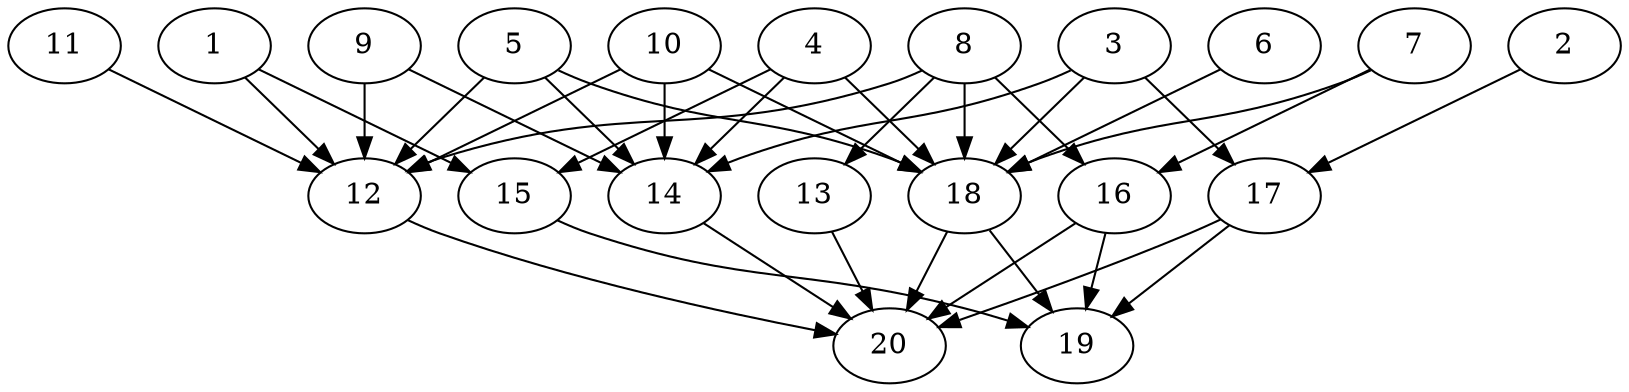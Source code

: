 // DAG automatically generated by daggen at Wed Jul 24 21:20:06 2019
// ./daggen --dot -n 20 --ccr 0.5 --fat 0.8 --regular 0.5 --density 0.8 --mindata 5242880 --maxdata 52428800 
digraph G {
  1 [size="97011712", alpha="0.05", expect_size="48505856"] 
  1 -> 12 [size ="48505856"]
  1 -> 15 [size ="48505856"]
  2 [size="82542592", alpha="0.12", expect_size="41271296"] 
  2 -> 17 [size ="41271296"]
  3 [size="87543808", alpha="0.11", expect_size="43771904"] 
  3 -> 14 [size ="43771904"]
  3 -> 17 [size ="43771904"]
  3 -> 18 [size ="43771904"]
  4 [size="95979520", alpha="0.06", expect_size="47989760"] 
  4 -> 14 [size ="47989760"]
  4 -> 15 [size ="47989760"]
  4 -> 18 [size ="47989760"]
  5 [size="39966720", alpha="0.11", expect_size="19983360"] 
  5 -> 12 [size ="19983360"]
  5 -> 14 [size ="19983360"]
  5 -> 18 [size ="19983360"]
  6 [size="36096000", alpha="0.03", expect_size="18048000"] 
  6 -> 18 [size ="18048000"]
  7 [size="98811904", alpha="0.15", expect_size="49405952"] 
  7 -> 16 [size ="49405952"]
  7 -> 18 [size ="49405952"]
  8 [size="36081664", alpha="0.09", expect_size="18040832"] 
  8 -> 12 [size ="18040832"]
  8 -> 13 [size ="18040832"]
  8 -> 16 [size ="18040832"]
  8 -> 18 [size ="18040832"]
  9 [size="20836352", alpha="0.04", expect_size="10418176"] 
  9 -> 12 [size ="10418176"]
  9 -> 14 [size ="10418176"]
  10 [size="91422720", alpha="0.08", expect_size="45711360"] 
  10 -> 12 [size ="45711360"]
  10 -> 14 [size ="45711360"]
  10 -> 18 [size ="45711360"]
  11 [size="57360384", alpha="0.02", expect_size="28680192"] 
  11 -> 12 [size ="28680192"]
  12 [size="79474688", alpha="0.12", expect_size="39737344"] 
  12 -> 20 [size ="39737344"]
  13 [size="43001856", alpha="0.02", expect_size="21500928"] 
  13 -> 20 [size ="21500928"]
  14 [size="96520192", alpha="0.02", expect_size="48260096"] 
  14 -> 20 [size ="48260096"]
  15 [size="30650368", alpha="0.09", expect_size="15325184"] 
  15 -> 19 [size ="15325184"]
  16 [size="81805312", alpha="0.09", expect_size="40902656"] 
  16 -> 19 [size ="40902656"]
  16 -> 20 [size ="40902656"]
  17 [size="95784960", alpha="0.08", expect_size="47892480"] 
  17 -> 19 [size ="47892480"]
  17 -> 20 [size ="47892480"]
  18 [size="71084032", alpha="0.01", expect_size="35542016"] 
  18 -> 19 [size ="35542016"]
  18 -> 20 [size ="35542016"]
  19 [size="18331648", alpha="0.08", expect_size="9165824"] 
  20 [size="35088384", alpha="0.08", expect_size="17544192"] 
}
